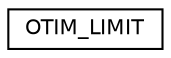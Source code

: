 digraph "Graphical Class Hierarchy"
{
  edge [fontname="Helvetica",fontsize="10",labelfontname="Helvetica",labelfontsize="10"];
  node [fontname="Helvetica",fontsize="10",shape=record];
  rankdir="LR";
  Node0 [label="OTIM_LIMIT",height=0.2,width=0.4,color="black", fillcolor="white", style="filled",URL="$structOTIM__LIMIT.html"];
}
